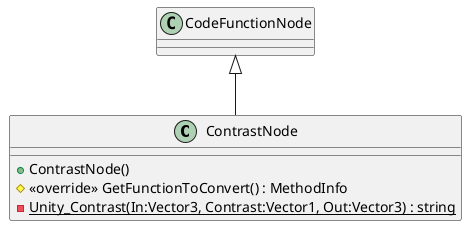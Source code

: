 @startuml
class ContrastNode {
    + ContrastNode()
    # <<override>> GetFunctionToConvert() : MethodInfo
    {static} - Unity_Contrast(In:Vector3, Contrast:Vector1, Out:Vector3) : string
}
CodeFunctionNode <|-- ContrastNode
@enduml
